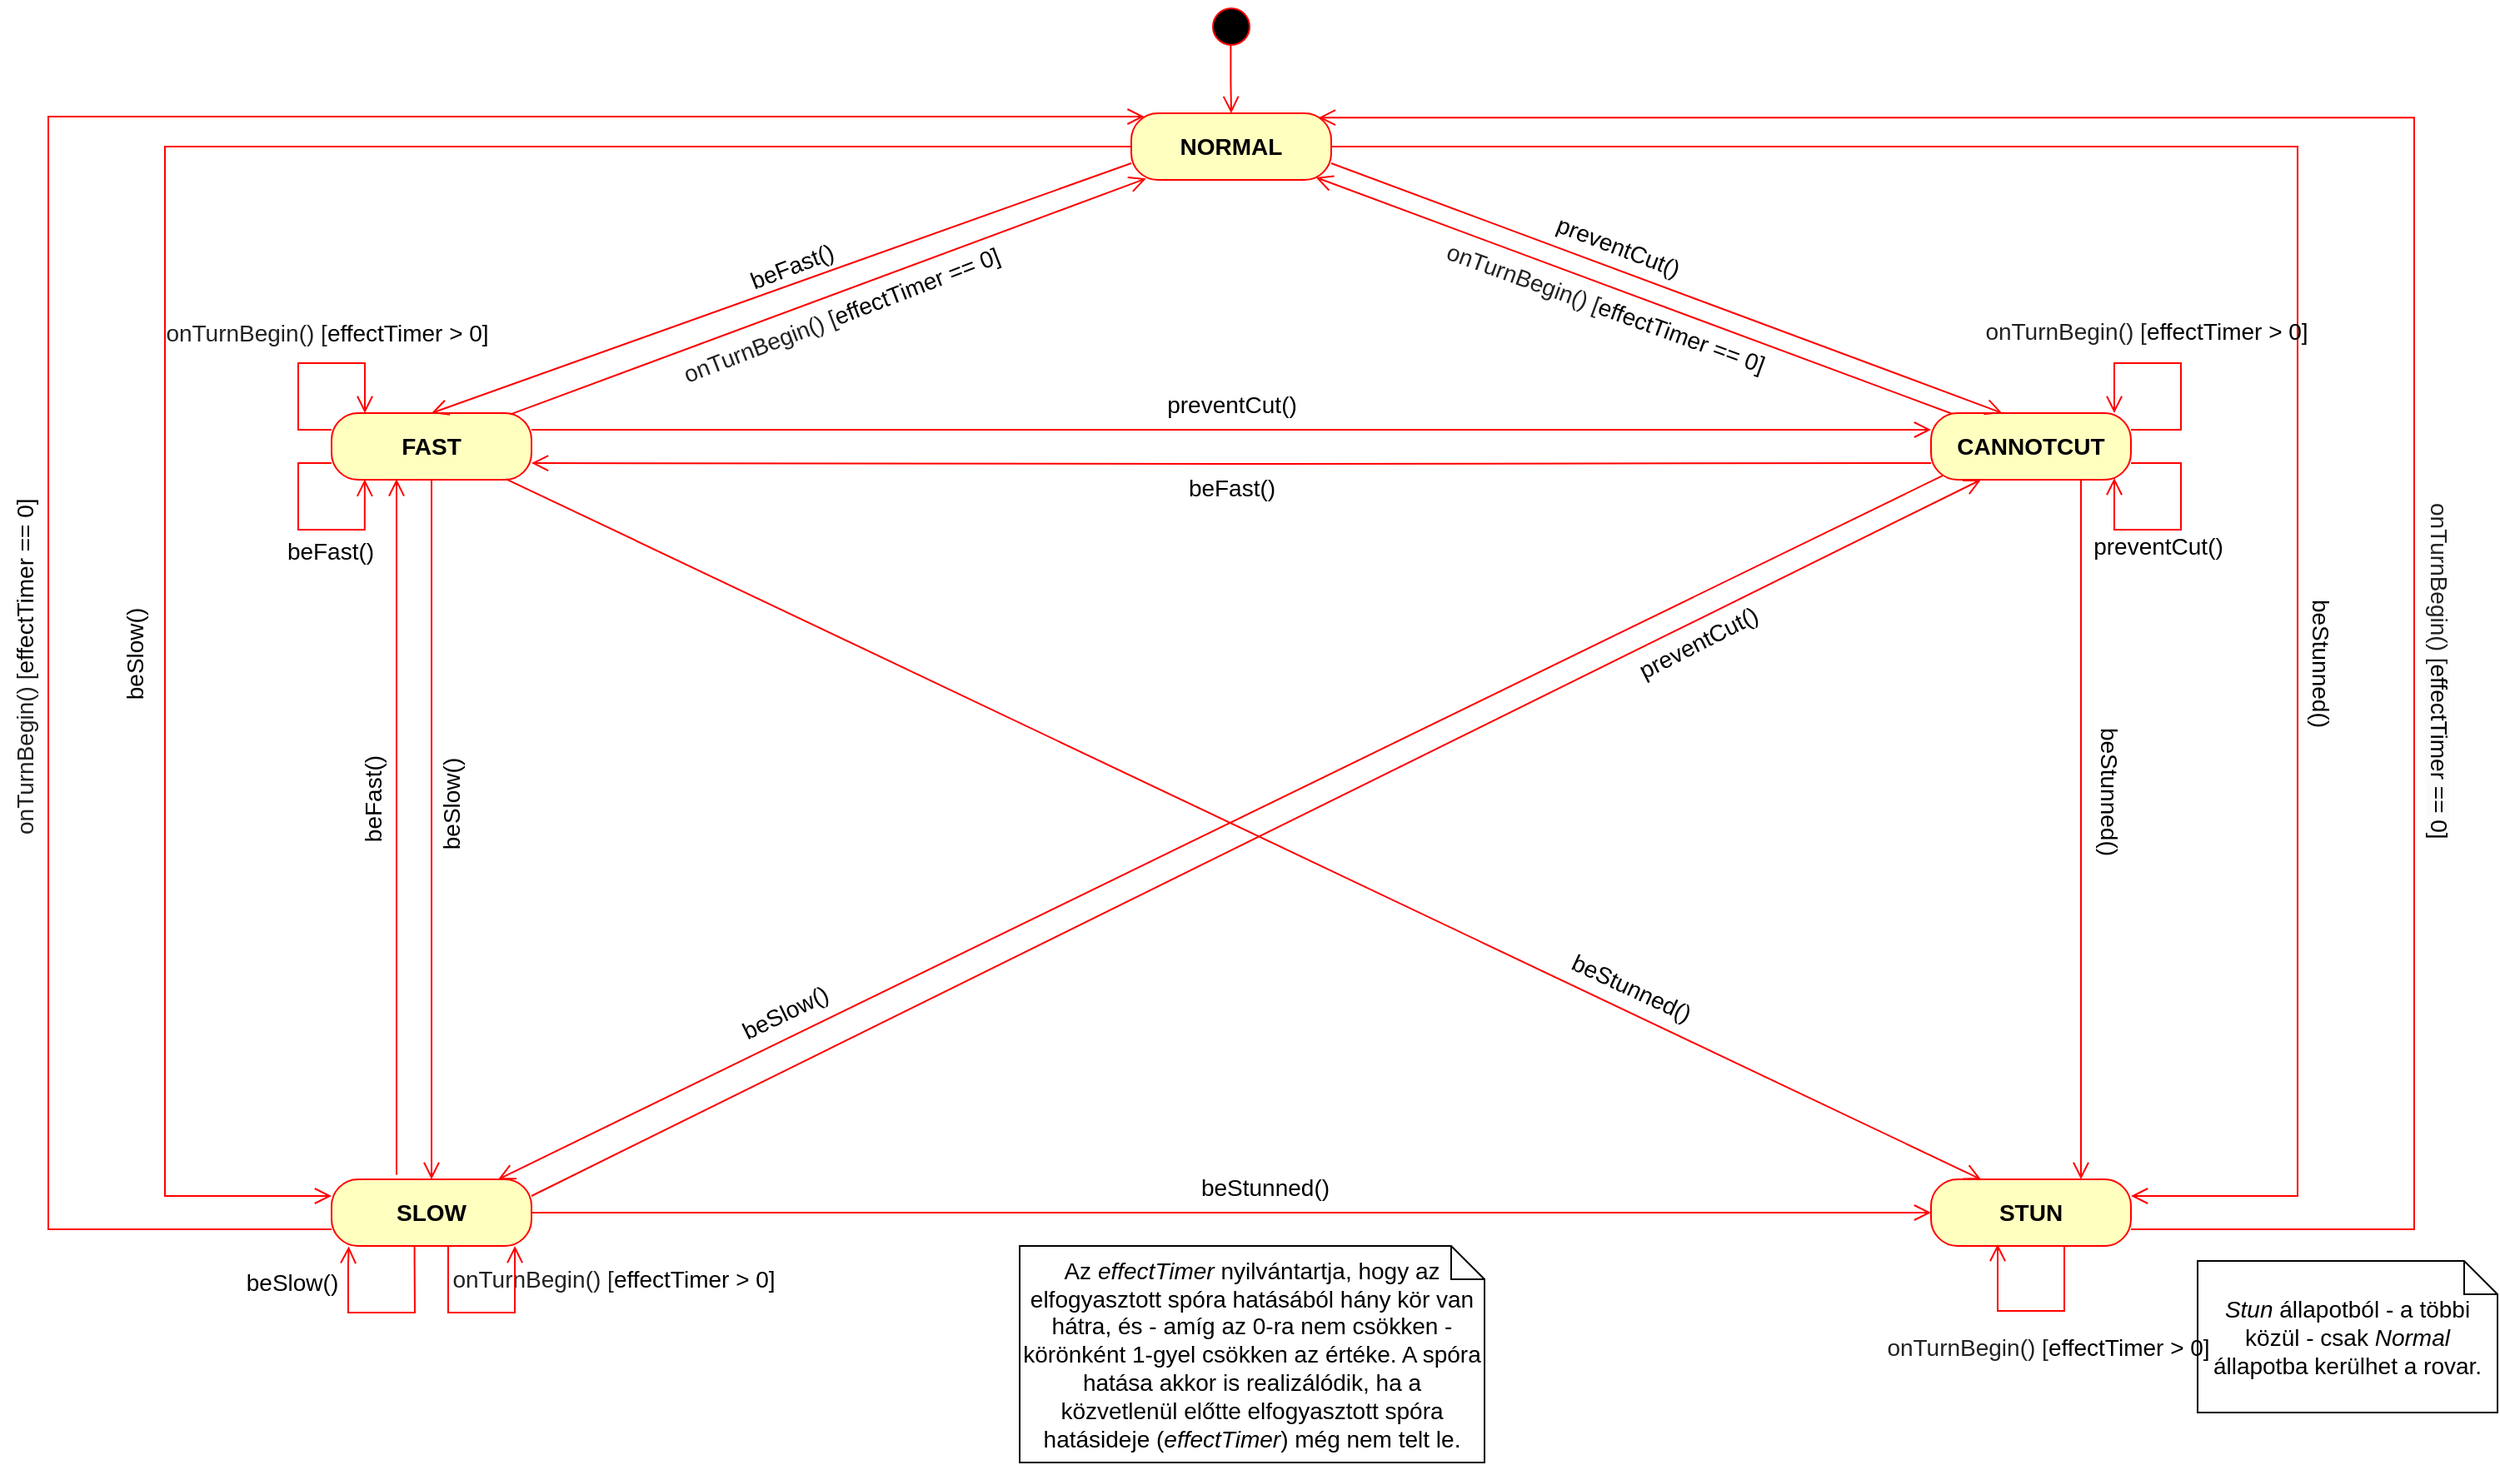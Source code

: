 <mxfile version="26.2.12">
  <diagram id="dk0o34KIP7jVC09A_Ut2" name="Insect">
    <mxGraphModel dx="2110" dy="527" grid="1" gridSize="10" guides="1" tooltips="1" connect="1" arrows="1" fold="1" page="1" pageScale="1" pageWidth="827" pageHeight="1169" math="0" shadow="0">
      <root>
        <mxCell id="0" />
        <mxCell id="1" parent="0" />
        <mxCell id="Mxf7T887SQ5L9yR92hCe-1" value="&lt;b&gt;&lt;font style=&quot;font-size: 14px;&quot;&gt;FAST&lt;/font&gt;&lt;/b&gt;" style="rounded=1;whiteSpace=wrap;html=1;arcSize=40;fontColor=#000000;fillColor=#ffffc0;strokeColor=#ff0000;" parent="1" vertex="1">
          <mxGeometry x="-80" y="560" width="120" height="40" as="geometry" />
        </mxCell>
        <mxCell id="Mxf7T887SQ5L9yR92hCe-2" value="&lt;b&gt;&lt;font style=&quot;font-size: 14px;&quot;&gt;NORMAL&lt;/font&gt;&lt;/b&gt;" style="rounded=1;whiteSpace=wrap;html=1;arcSize=40;fontColor=#000000;fillColor=#ffffc0;strokeColor=#ff0000;" parent="1" vertex="1">
          <mxGeometry x="400" y="380" width="120" height="40" as="geometry" />
        </mxCell>
        <mxCell id="Mxf7T887SQ5L9yR92hCe-3" value="&lt;b&gt;&lt;font style=&quot;font-size: 14px;&quot;&gt;CANNOTCUT&lt;/font&gt;&lt;/b&gt;" style="rounded=1;whiteSpace=wrap;html=1;arcSize=40;fontColor=#000000;fillColor=#ffffc0;strokeColor=#ff0000;" parent="1" vertex="1">
          <mxGeometry x="880" y="560" width="120" height="40" as="geometry" />
        </mxCell>
        <mxCell id="Mxf7T887SQ5L9yR92hCe-4" value="&lt;b&gt;&lt;font style=&quot;font-size: 14px;&quot;&gt;SLOW&lt;/font&gt;&lt;/b&gt;" style="rounded=1;whiteSpace=wrap;html=1;arcSize=40;fontColor=#000000;fillColor=#ffffc0;strokeColor=#ff0000;" parent="1" vertex="1">
          <mxGeometry x="-80" y="1020" width="120" height="40" as="geometry" />
        </mxCell>
        <mxCell id="Mxf7T887SQ5L9yR92hCe-5" value="&lt;b&gt;&lt;font style=&quot;font-size: 14px;&quot;&gt;STUN&lt;/font&gt;&lt;/b&gt;" style="rounded=1;whiteSpace=wrap;html=1;arcSize=40;fontColor=#000000;fillColor=#ffffc0;strokeColor=#ff0000;" parent="1" vertex="1">
          <mxGeometry x="880" y="1020" width="120" height="40" as="geometry" />
        </mxCell>
        <mxCell id="Mxf7T887SQ5L9yR92hCe-6" value="" style="ellipse;html=1;shape=startState;fillColor=#000000;strokeColor=#ff0000;" parent="1" vertex="1">
          <mxGeometry x="445" y="313" width="30" height="30" as="geometry" />
        </mxCell>
        <mxCell id="Mxf7T887SQ5L9yR92hCe-7" value="" style="edgeStyle=orthogonalEdgeStyle;html=1;verticalAlign=bottom;endArrow=open;endSize=8;strokeColor=#ff0000;rounded=0;entryX=0.5;entryY=0;entryDx=0;entryDy=0;exitX=0.49;exitY=0.87;exitDx=0;exitDy=0;exitPerimeter=0;" parent="1" source="Mxf7T887SQ5L9yR92hCe-6" target="Mxf7T887SQ5L9yR92hCe-2" edge="1">
          <mxGeometry relative="1" as="geometry">
            <mxPoint x="414" y="450" as="targetPoint" />
          </mxGeometry>
        </mxCell>
        <mxCell id="Mxf7T887SQ5L9yR92hCe-8" value="&lt;span style=&quot;font-size: 14px;&quot;&gt;beStunned()&lt;/span&gt;" style="text;html=1;align=center;verticalAlign=middle;resizable=0;points=[];autosize=1;strokeColor=none;fillColor=none;" parent="1" vertex="1">
          <mxGeometry x="430" y="1010" width="100" height="30" as="geometry" />
        </mxCell>
        <mxCell id="Mxf7T887SQ5L9yR92hCe-9" value="&lt;font style=&quot;font-size: 14px;&quot;&gt;&lt;span style=&quot;color: rgb(34, 34, 34); font-family: Arial, Helvetica, sans-serif; background-color: rgb(255, 255, 255);&quot;&gt;onTurnBegin() [&lt;/span&gt;&lt;span style=&quot;text-align: center; text-wrap-mode: nowrap;&quot;&gt;effectTimer == 0]&lt;/span&gt;&lt;/font&gt;" style="text;whiteSpace=wrap;html=1;rotation=-90;" parent="1" vertex="1">
          <mxGeometry x="-367.5" y="686.5" width="217" height="40" as="geometry" />
        </mxCell>
        <mxCell id="Mxf7T887SQ5L9yR92hCe-10" value="" style="edgeStyle=orthogonalEdgeStyle;html=1;verticalAlign=bottom;endArrow=open;endSize=8;strokeColor=#ff0000;rounded=0;exitX=0;exitY=0.75;exitDx=0;exitDy=0;entryX=0.065;entryY=0.05;entryDx=0;entryDy=0;entryPerimeter=0;" parent="1" source="Mxf7T887SQ5L9yR92hCe-4" target="Mxf7T887SQ5L9yR92hCe-2" edge="1">
          <mxGeometry relative="1" as="geometry">
            <mxPoint x="-80" y="760" as="targetPoint" />
            <mxPoint x="-80" y="700" as="sourcePoint" />
            <Array as="points">
              <mxPoint x="-250" y="1050" />
              <mxPoint x="-250" y="382" />
            </Array>
          </mxGeometry>
        </mxCell>
        <mxCell id="Mxf7T887SQ5L9yR92hCe-11" value="" style="edgeStyle=orthogonalEdgeStyle;html=1;verticalAlign=bottom;endArrow=open;endSize=8;strokeColor=#ff0000;rounded=0;exitX=0;exitY=0.5;exitDx=0;exitDy=0;entryX=0;entryY=0.25;entryDx=0;entryDy=0;" parent="1" source="Mxf7T887SQ5L9yR92hCe-2" target="Mxf7T887SQ5L9yR92hCe-4" edge="1">
          <mxGeometry relative="1" as="geometry">
            <mxPoint x="-90" y="1010" as="targetPoint" />
            <mxPoint x="-90" y="920" as="sourcePoint" />
            <Array as="points">
              <mxPoint x="-180" y="400" />
              <mxPoint x="-180" y="1030" />
            </Array>
          </mxGeometry>
        </mxCell>
        <mxCell id="Mxf7T887SQ5L9yR92hCe-12" value="" style="edgeStyle=orthogonalEdgeStyle;html=1;verticalAlign=bottom;endArrow=open;endSize=8;strokeColor=#ff0000;rounded=0;exitX=1;exitY=0.5;exitDx=0;exitDy=0;entryX=0;entryY=0.5;entryDx=0;entryDy=0;" parent="1" source="Mxf7T887SQ5L9yR92hCe-4" target="Mxf7T887SQ5L9yR92hCe-5" edge="1">
          <mxGeometry relative="1" as="geometry">
            <mxPoint x="260" y="1090" as="targetPoint" />
            <mxPoint x="260" y="1030" as="sourcePoint" />
          </mxGeometry>
        </mxCell>
        <mxCell id="Mxf7T887SQ5L9yR92hCe-14" value="" style="edgeStyle=orthogonalEdgeStyle;html=1;verticalAlign=bottom;endArrow=open;endSize=8;strokeColor=#ff0000;rounded=0;exitX=1;exitY=0.75;exitDx=0;exitDy=0;entryX=0.937;entryY=0.065;entryDx=0;entryDy=0;entryPerimeter=0;" parent="1" source="Mxf7T887SQ5L9yR92hCe-5" target="Mxf7T887SQ5L9yR92hCe-2" edge="1">
          <mxGeometry relative="1" as="geometry">
            <mxPoint x="509" y="383" as="targetPoint" />
            <mxPoint x="-110" y="1140" as="sourcePoint" />
            <Array as="points">
              <mxPoint x="1170" y="1050" />
              <mxPoint x="1170" y="383" />
            </Array>
          </mxGeometry>
        </mxCell>
        <mxCell id="Mxf7T887SQ5L9yR92hCe-15" value="" style="edgeStyle=orthogonalEdgeStyle;html=1;verticalAlign=bottom;endArrow=open;endSize=8;strokeColor=#ff0000;rounded=0;exitX=1;exitY=0.5;exitDx=0;exitDy=0;entryX=1;entryY=0.25;entryDx=0;entryDy=0;" parent="1" source="Mxf7T887SQ5L9yR92hCe-2" target="Mxf7T887SQ5L9yR92hCe-5" edge="1">
          <mxGeometry relative="1" as="geometry">
            <mxPoint x="1000" y="730" as="targetPoint" />
            <mxPoint x="1000" y="670" as="sourcePoint" />
            <Array as="points">
              <mxPoint x="1100" y="400" />
              <mxPoint x="1100" y="1030" />
            </Array>
          </mxGeometry>
        </mxCell>
        <mxCell id="Mxf7T887SQ5L9yR92hCe-18" value="" style="html=1;verticalAlign=bottom;endArrow=open;endSize=8;strokeColor=#ff0000;rounded=0;exitX=0.874;exitY=0.991;exitDx=0;exitDy=0;entryX=0.25;entryY=0;entryDx=0;entryDy=0;exitPerimeter=0;" parent="1" source="Mxf7T887SQ5L9yR92hCe-1" target="Mxf7T887SQ5L9yR92hCe-5" edge="1">
          <mxGeometry relative="1" as="geometry">
            <mxPoint x="230" y="800" as="targetPoint" />
            <mxPoint x="230" y="740" as="sourcePoint" />
          </mxGeometry>
        </mxCell>
        <mxCell id="Mxf7T887SQ5L9yR92hCe-19" value="" style="html=1;verticalAlign=bottom;endArrow=open;endSize=8;strokeColor=#ff0000;rounded=0;exitX=1;exitY=0.25;exitDx=0;exitDy=0;entryX=0.25;entryY=1;entryDx=0;entryDy=0;" parent="1" source="Mxf7T887SQ5L9yR92hCe-4" target="Mxf7T887SQ5L9yR92hCe-3" edge="1">
          <mxGeometry relative="1" as="geometry">
            <mxPoint x="430" y="750" as="targetPoint" />
            <mxPoint x="430" y="690" as="sourcePoint" />
          </mxGeometry>
        </mxCell>
        <mxCell id="Mxf7T887SQ5L9yR92hCe-20" value="" style="html=1;verticalAlign=bottom;endArrow=open;endSize=8;strokeColor=#ff0000;rounded=0;exitX=0.058;exitY=0.939;exitDx=0;exitDy=0;exitPerimeter=0;" parent="1" source="Mxf7T887SQ5L9yR92hCe-3" edge="1">
          <mxGeometry relative="1" as="geometry">
            <mxPoint x="20" y="1020" as="targetPoint" />
            <mxPoint x="440" y="720" as="sourcePoint" />
          </mxGeometry>
        </mxCell>
        <mxCell id="Mxf7T887SQ5L9yR92hCe-21" value="" style="edgeStyle=orthogonalEdgeStyle;html=1;verticalAlign=bottom;endArrow=open;endSize=8;strokeColor=#ff0000;rounded=0;exitX=0.5;exitY=1;exitDx=0;exitDy=0;entryX=0.5;entryY=0;entryDx=0;entryDy=0;" parent="1" source="Mxf7T887SQ5L9yR92hCe-1" target="Mxf7T887SQ5L9yR92hCe-4" edge="1">
          <mxGeometry relative="1" as="geometry">
            <mxPoint x="140" y="840" as="targetPoint" />
            <mxPoint x="140" y="780" as="sourcePoint" />
          </mxGeometry>
        </mxCell>
        <mxCell id="Mxf7T887SQ5L9yR92hCe-22" value="" style="edgeStyle=orthogonalEdgeStyle;html=1;verticalAlign=bottom;endArrow=open;endSize=8;strokeColor=#ff0000;rounded=0;entryX=0.325;entryY=0.991;entryDx=0;entryDy=0;exitX=0.325;exitY=-0.068;exitDx=0;exitDy=0;entryPerimeter=0;exitPerimeter=0;" parent="1" source="Mxf7T887SQ5L9yR92hCe-4" target="Mxf7T887SQ5L9yR92hCe-1" edge="1">
          <mxGeometry relative="1" as="geometry">
            <mxPoint x="-60" y="830" as="targetPoint" />
            <mxPoint x="-60" y="770" as="sourcePoint" />
          </mxGeometry>
        </mxCell>
        <mxCell id="Mxf7T887SQ5L9yR92hCe-23" value="" style="edgeStyle=orthogonalEdgeStyle;html=1;verticalAlign=bottom;endArrow=open;endSize=8;strokeColor=#ff0000;rounded=0;exitX=0.75;exitY=1;exitDx=0;exitDy=0;entryX=0.75;entryY=0;entryDx=0;entryDy=0;" parent="1" source="Mxf7T887SQ5L9yR92hCe-3" target="Mxf7T887SQ5L9yR92hCe-5" edge="1">
          <mxGeometry relative="1" as="geometry">
            <mxPoint x="790" y="830" as="targetPoint" />
            <mxPoint x="790" y="770" as="sourcePoint" />
          </mxGeometry>
        </mxCell>
        <mxCell id="Mxf7T887SQ5L9yR92hCe-24" value="" style="edgeStyle=orthogonalEdgeStyle;html=1;verticalAlign=bottom;endArrow=open;endSize=8;strokeColor=#ff0000;rounded=0;entryX=1;entryY=0.75;entryDx=0;entryDy=0;" parent="1" target="Mxf7T887SQ5L9yR92hCe-1" edge="1">
          <mxGeometry relative="1" as="geometry">
            <mxPoint x="414" y="730" as="targetPoint" />
            <mxPoint x="880" y="590" as="sourcePoint" />
          </mxGeometry>
        </mxCell>
        <mxCell id="Mxf7T887SQ5L9yR92hCe-25" value="" style="edgeStyle=orthogonalEdgeStyle;html=1;verticalAlign=bottom;endArrow=open;endSize=8;strokeColor=#ff0000;rounded=0;exitX=1;exitY=0.25;exitDx=0;exitDy=0;entryX=0;entryY=0.25;entryDx=0;entryDy=0;" parent="1" source="Mxf7T887SQ5L9yR92hCe-1" target="Mxf7T887SQ5L9yR92hCe-3" edge="1">
          <mxGeometry relative="1" as="geometry">
            <mxPoint x="424" y="740" as="targetPoint" />
            <mxPoint x="424.0" y="680" as="sourcePoint" />
          </mxGeometry>
        </mxCell>
        <mxCell id="Mxf7T887SQ5L9yR92hCe-26" value="" style="html=1;verticalAlign=bottom;endArrow=open;endSize=8;strokeColor=#ff0000;rounded=0;exitX=0;exitY=0.75;exitDx=0;exitDy=0;entryX=0.5;entryY=0;entryDx=0;entryDy=0;" parent="1" source="Mxf7T887SQ5L9yR92hCe-2" target="Mxf7T887SQ5L9yR92hCe-1" edge="1">
          <mxGeometry relative="1" as="geometry">
            <mxPoint x="434" y="750" as="targetPoint" />
            <mxPoint x="434.0" y="690" as="sourcePoint" />
          </mxGeometry>
        </mxCell>
        <mxCell id="Mxf7T887SQ5L9yR92hCe-27" value="" style="html=1;verticalAlign=bottom;endArrow=open;endSize=8;strokeColor=#ff0000;rounded=0;entryX=0.074;entryY=0.979;entryDx=0;entryDy=0;exitX=0.893;exitY=0.021;exitDx=0;exitDy=0;entryPerimeter=0;exitPerimeter=0;" parent="1" source="Mxf7T887SQ5L9yR92hCe-1" target="Mxf7T887SQ5L9yR92hCe-2" edge="1">
          <mxGeometry relative="1" as="geometry">
            <mxPoint x="444" y="760" as="targetPoint" />
            <mxPoint x="444.0" y="700" as="sourcePoint" />
          </mxGeometry>
        </mxCell>
        <mxCell id="Mxf7T887SQ5L9yR92hCe-28" value="" style="html=1;verticalAlign=bottom;endArrow=open;endSize=8;strokeColor=#ff0000;rounded=0;exitX=0.102;exitY=0.006;exitDx=0;exitDy=0;exitPerimeter=0;entryX=0.923;entryY=0.962;entryDx=0;entryDy=0;entryPerimeter=0;" parent="1" source="Mxf7T887SQ5L9yR92hCe-3" target="Mxf7T887SQ5L9yR92hCe-2" edge="1">
          <mxGeometry relative="1" as="geometry">
            <mxPoint x="520" y="420" as="targetPoint" />
            <mxPoint x="454.0" y="710" as="sourcePoint" />
          </mxGeometry>
        </mxCell>
        <mxCell id="Mxf7T887SQ5L9yR92hCe-29" value="" style="html=1;verticalAlign=bottom;endArrow=open;endSize=8;strokeColor=#ff0000;rounded=0;exitX=1;exitY=0.75;exitDx=0;exitDy=0;entryX=0.356;entryY=-0.001;entryDx=0;entryDy=0;entryPerimeter=0;" parent="1" source="Mxf7T887SQ5L9yR92hCe-2" target="Mxf7T887SQ5L9yR92hCe-3" edge="1">
          <mxGeometry relative="1" as="geometry">
            <mxPoint x="464" y="780" as="targetPoint" />
            <mxPoint x="464.0" y="720" as="sourcePoint" />
          </mxGeometry>
        </mxCell>
        <mxCell id="Mxf7T887SQ5L9yR92hCe-30" value="&lt;font style=&quot;font-size: 14px;&quot;&gt;beStunned()&lt;/font&gt;" style="text;html=1;align=center;verticalAlign=middle;resizable=0;points=[];autosize=1;strokeColor=none;fillColor=none;rotation=25;" parent="1" vertex="1">
          <mxGeometry x="650" y="890" width="100" height="30" as="geometry" />
        </mxCell>
        <mxCell id="Mxf7T887SQ5L9yR92hCe-31" value="&lt;span style=&quot;font-size: 14px;&quot;&gt;beStunned()&lt;/span&gt;" style="text;html=1;align=center;verticalAlign=middle;resizable=0;points=[];autosize=1;strokeColor=none;fillColor=none;rotation=90;" parent="1" vertex="1">
          <mxGeometry x="937" y="772" width="100" height="30" as="geometry" />
        </mxCell>
        <mxCell id="Mxf7T887SQ5L9yR92hCe-32" value="&lt;span style=&quot;font-size: 14px;&quot;&gt;beStunned()&lt;/span&gt;" style="text;html=1;align=center;verticalAlign=middle;resizable=0;points=[];autosize=1;strokeColor=none;fillColor=none;rotation=90;" parent="1" vertex="1">
          <mxGeometry x="1064" y="695" width="100" height="30" as="geometry" />
        </mxCell>
        <mxCell id="Mxf7T887SQ5L9yR92hCe-33" value="&lt;font style=&quot;font-size: 14px;&quot;&gt;&lt;span style=&quot;text-wrap-mode: wrap; color: rgb(34, 34, 34); font-family: Arial, Helvetica, sans-serif; text-align: start; background-color: rgb(255, 255, 255);&quot;&gt;onTurnBegin() [&lt;/span&gt;effectTimer &amp;gt; 0]&lt;/font&gt;" style="text;html=1;align=center;verticalAlign=middle;resizable=0;points=[];autosize=1;strokeColor=none;fillColor=none;rotation=0;" parent="1" vertex="1">
          <mxGeometry x="-21" y="1065" width="220" height="30" as="geometry" />
        </mxCell>
        <mxCell id="Mxf7T887SQ5L9yR92hCe-34" value="&lt;span style=&quot;font-size: 14px;&quot;&gt;beSlow()&lt;/span&gt;" style="text;html=1;align=center;verticalAlign=middle;resizable=0;points=[];autosize=1;strokeColor=none;fillColor=none;rotation=-90;" parent="1" vertex="1">
          <mxGeometry x="-238" y="690" width="80" height="30" as="geometry" />
        </mxCell>
        <mxCell id="Mxf7T887SQ5L9yR92hCe-35" value="&lt;span style=&quot;font-size: 14px;&quot;&gt;beSlow()&lt;/span&gt;" style="text;html=1;align=center;verticalAlign=middle;resizable=0;points=[];autosize=1;strokeColor=none;fillColor=none;rotation=-90;" parent="1" vertex="1">
          <mxGeometry x="-48" y="780" width="80" height="30" as="geometry" />
        </mxCell>
        <mxCell id="Mxf7T887SQ5L9yR92hCe-36" value="&lt;span style=&quot;font-size: 14px;&quot;&gt;beFast()&lt;/span&gt;" style="text;html=1;align=center;verticalAlign=middle;resizable=0;points=[];autosize=1;strokeColor=none;fillColor=none;rotation=-90;" parent="1" vertex="1">
          <mxGeometry x="-95" y="777" width="80" height="30" as="geometry" />
        </mxCell>
        <mxCell id="Mxf7T887SQ5L9yR92hCe-37" value="&lt;span style=&quot;font-size: 14px;&quot;&gt;beSlow()&lt;/span&gt;" style="text;html=1;align=center;verticalAlign=middle;resizable=0;points=[];autosize=1;strokeColor=none;fillColor=none;rotation=334;" parent="1" vertex="1">
          <mxGeometry x="152" y="905" width="80" height="30" as="geometry" />
        </mxCell>
        <mxCell id="Mxf7T887SQ5L9yR92hCe-38" value="&lt;font style=&quot;font-size: 14px;&quot;&gt;preventCut(&lt;span style=&quot;color: light-dark(rgb(0, 0, 0), rgb(255, 255, 255)); background-color: transparent;&quot;&gt;)&lt;/span&gt;&lt;/font&gt;" style="text;html=1;align=center;verticalAlign=middle;resizable=0;points=[];autosize=1;strokeColor=none;fillColor=none;rotation=333;" parent="1" vertex="1">
          <mxGeometry x="690" y="683" width="100" height="30" as="geometry" />
        </mxCell>
        <mxCell id="Mxf7T887SQ5L9yR92hCe-39" value="&lt;span style=&quot;color: rgb(0, 0, 0); font-family: Helvetica; font-style: normal; font-variant-ligatures: normal; font-variant-caps: normal; font-weight: 400; letter-spacing: normal; orphans: 2; text-align: center; text-indent: 0px; text-transform: none; widows: 2; word-spacing: 0px; -webkit-text-stroke-width: 0px; white-space: nowrap; background-color: rgb(251, 251, 251); text-decoration-thickness: initial; text-decoration-style: initial; text-decoration-color: initial; float: none; display: inline !important;&quot;&gt;&lt;font style=&quot;font-size: 14px;&quot;&gt;&lt;span style=&quot;color: rgb(34, 34, 34); font-family: Arial, Helvetica, sans-serif; text-align: start; text-wrap-mode: wrap; background-color: rgb(255, 255, 255);&quot;&gt;onTurnBegin() [&lt;/span&gt;effectTimer == 0]&lt;/font&gt;&lt;/span&gt;" style="text;whiteSpace=wrap;html=1;rotation=90;" parent="1" vertex="1">
          <mxGeometry x="1077.66" y="694.35" width="204.68" height="40" as="geometry" />
        </mxCell>
        <mxCell id="Mxf7T887SQ5L9yR92hCe-40" value="&lt;font style=&quot;font-size: 14px;&quot;&gt;&lt;span style=&quot;color: rgb(34, 34, 34); font-family: Arial, Helvetica, sans-serif; background-color: rgb(255, 255, 255);&quot;&gt;onTurnBegin() [&lt;/span&gt;&lt;span style=&quot;text-align: center; text-wrap-mode: nowrap;&quot;&gt;effectTimer == 0]&lt;/span&gt;&lt;/font&gt;" style="text;whiteSpace=wrap;html=1;rotation=339;" parent="1" vertex="1">
          <mxGeometry x="124.46" y="485.3" width="207.14" height="40" as="geometry" />
        </mxCell>
        <mxCell id="Mxf7T887SQ5L9yR92hCe-41" value="&lt;font style=&quot;font-size: 14px;&quot;&gt;&lt;span style=&quot;color: rgb(34, 34, 34); font-family: Arial, Helvetica, sans-serif; background-color: rgb(255, 255, 255);&quot;&gt;onTurnBegin() [&lt;/span&gt;&lt;span style=&quot;text-align: center; text-wrap-mode: nowrap;&quot;&gt;effectTimer == 0]&lt;/span&gt;&lt;/font&gt;" style="text;whiteSpace=wrap;html=1;rotation=20;" parent="1" vertex="1">
          <mxGeometry x="580.35" y="481.8" width="208.91" height="40" as="geometry" />
        </mxCell>
        <mxCell id="Mxf7T887SQ5L9yR92hCe-42" value="&lt;font style=&quot;font-size: 14px;&quot;&gt;preventCut(&lt;span style=&quot;color: light-dark(rgb(0, 0, 0), rgb(255, 255, 255)); background-color: transparent;&quot;&gt;)&lt;/span&gt;&lt;/font&gt;" style="text;html=1;align=center;verticalAlign=middle;resizable=0;points=[];autosize=1;strokeColor=none;fillColor=none;rotation=0;" parent="1" vertex="1">
          <mxGeometry x="410" y="540" width="100" height="30" as="geometry" />
        </mxCell>
        <mxCell id="Mxf7T887SQ5L9yR92hCe-43" value="&lt;font style=&quot;font-size: 14px;&quot;&gt;beFast()&lt;/font&gt;" style="text;html=1;align=center;verticalAlign=middle;resizable=0;points=[];autosize=1;strokeColor=none;fillColor=none;rotation=0;" parent="1" vertex="1">
          <mxGeometry x="420" y="590" width="80" height="30" as="geometry" />
        </mxCell>
        <mxCell id="Mxf7T887SQ5L9yR92hCe-44" value="&lt;font style=&quot;font-size: 14px;&quot;&gt;beFast()&lt;/font&gt;" style="text;html=1;align=center;verticalAlign=middle;resizable=0;points=[];autosize=1;strokeColor=none;fillColor=none;rotation=339;" parent="1" vertex="1">
          <mxGeometry x="156" y="457" width="80" height="30" as="geometry" />
        </mxCell>
        <mxCell id="Mxf7T887SQ5L9yR92hCe-45" value="&lt;font style=&quot;font-size: 14px;&quot;&gt;preventCut(&lt;span style=&quot;background-color: transparent; color: light-dark(rgb(0, 0, 0), rgb(255, 255, 255));&quot;&gt;)&lt;/span&gt;&lt;/font&gt;" style="text;html=1;align=center;verticalAlign=middle;resizable=0;points=[];autosize=1;strokeColor=none;fillColor=none;rotation=21;" parent="1" vertex="1">
          <mxGeometry x="642" y="445" width="100" height="30" as="geometry" />
        </mxCell>
        <mxCell id="Mxf7T887SQ5L9yR92hCe-46" value="&lt;font style=&quot;font-size: 14px;&quot;&gt;Az &lt;i style=&quot;&quot;&gt;effectTimer &lt;/i&gt;nyilvántartja, hogy az elfogyasztott spóra hatásából hány kör van hátra, és - amíg az 0-ra nem csökken - körönként 1-gyel csökken az értéke. &lt;span&gt;A spóra hatása akkor is realizálódik, ha a közvetlenül előtte elfogyasztott spóra hatásideje (&lt;i style=&quot;&quot;&gt;effectTimer&lt;/i&gt;) még nem telt le&lt;span style=&quot;text-wrap-mode: nowrap;&quot;&gt;.&lt;/span&gt;&lt;/span&gt;&lt;/font&gt;" style="shape=note;size=20;whiteSpace=wrap;html=1;" parent="1" vertex="1">
          <mxGeometry x="333" y="1060" width="279" height="130" as="geometry" />
        </mxCell>
        <mxCell id="Mxf7T887SQ5L9yR92hCe-47" value="&lt;font style=&quot;font-size: 14px;&quot;&gt;&lt;span style=&quot;text-wrap-mode: wrap; color: rgb(34, 34, 34); font-family: Arial, Helvetica, sans-serif; text-align: start; background-color: rgb(255, 255, 255);&quot;&gt;onTurnBegin() [&lt;/span&gt;effectTimer &amp;gt; 0]&lt;/font&gt;" style="text;html=1;align=center;verticalAlign=middle;resizable=0;points=[];autosize=1;strokeColor=none;fillColor=none;rotation=0;" parent="1" vertex="1">
          <mxGeometry x="-193" y="497" width="220" height="30" as="geometry" />
        </mxCell>
        <mxCell id="Mxf7T887SQ5L9yR92hCe-48" value="&lt;div&gt;&lt;font style=&quot;font-size: 14px;&quot;&gt;&lt;i style=&quot;background-color: transparent; color: light-dark(rgb(0, 0, 0), rgb(255, 255, 255));&quot;&gt;Stun &lt;/i&gt;&lt;span style=&quot;background-color: transparent; color: light-dark(rgb(0, 0, 0), rgb(255, 255, 255));&quot;&gt;állapotból - a többi közül - csak &lt;/span&gt;&lt;i style=&quot;background-color: transparent; color: light-dark(rgb(0, 0, 0), rgb(255, 255, 255));&quot;&gt;Normal &lt;/i&gt;&lt;span style=&quot;background-color: transparent; color: light-dark(rgb(0, 0, 0), rgb(255, 255, 255));&quot;&gt;állapotba kerülhet a rovar.&lt;/span&gt;&lt;/font&gt;&lt;/div&gt;" style="shape=note;size=20;whiteSpace=wrap;html=1;" parent="1" vertex="1">
          <mxGeometry x="1040" y="1069" width="180" height="91" as="geometry" />
        </mxCell>
        <mxCell id="Mxf7T887SQ5L9yR92hCe-49" value="&lt;font style=&quot;font-size: 14px;&quot;&gt;&lt;span style=&quot;text-wrap-mode: wrap; color: rgb(34, 34, 34); font-family: Arial, Helvetica, sans-serif; text-align: start; background-color: rgb(255, 255, 255);&quot;&gt;onTurnBegin() [&lt;/span&gt;effectTimer &amp;gt; 0]&lt;/font&gt;" style="text;html=1;align=center;verticalAlign=middle;resizable=0;points=[];autosize=1;strokeColor=none;fillColor=none;rotation=0;" parent="1" vertex="1">
          <mxGeometry x="899" y="496" width="220" height="30" as="geometry" />
        </mxCell>
        <mxCell id="9fmt35NyI2rVj23PxJDM-4" value="&lt;font style=&quot;font-size: 14px;&quot;&gt;&lt;span style=&quot;text-wrap-mode: wrap; color: rgb(34, 34, 34); font-family: Arial, Helvetica, sans-serif; text-align: start; background-color: rgb(255, 255, 255);&quot;&gt;onTurnBegin() [&lt;/span&gt;effectTimer &amp;gt; 0]&lt;/font&gt;" style="text;html=1;align=center;verticalAlign=middle;resizable=0;points=[];autosize=1;strokeColor=none;fillColor=none;rotation=0;" parent="1" vertex="1">
          <mxGeometry x="840" y="1106" width="220" height="30" as="geometry" />
        </mxCell>
        <mxCell id="jC76tgvGm7Y_clyrHmhN-1" value="" style="edgeStyle=orthogonalEdgeStyle;html=1;verticalAlign=bottom;endArrow=open;endSize=8;strokeColor=#ff0000;rounded=0;" parent="1" edge="1">
          <mxGeometry relative="1" as="geometry">
            <mxPoint x="-60" y="560" as="targetPoint" />
            <mxPoint x="-80" y="570" as="sourcePoint" />
            <Array as="points">
              <mxPoint x="-100" y="570" />
              <mxPoint x="-100" y="530" />
              <mxPoint x="-60" y="530" />
            </Array>
          </mxGeometry>
        </mxCell>
        <mxCell id="jC76tgvGm7Y_clyrHmhN-3" value="" style="edgeStyle=orthogonalEdgeStyle;html=1;verticalAlign=bottom;endArrow=open;endSize=8;strokeColor=#ff0000;rounded=0;entryX=0.166;entryY=0.995;entryDx=0;entryDy=0;entryPerimeter=0;exitX=0;exitY=0.75;exitDx=0;exitDy=0;" parent="1" source="Mxf7T887SQ5L9yR92hCe-1" target="Mxf7T887SQ5L9yR92hCe-1" edge="1">
          <mxGeometry relative="1" as="geometry">
            <mxPoint x="-90" y="674.35" as="targetPoint" />
            <mxPoint x="-130" y="624.35" as="sourcePoint" />
            <Array as="points">
              <mxPoint x="-100" y="590" />
              <mxPoint x="-100" y="630" />
              <mxPoint x="-60" y="630" />
            </Array>
          </mxGeometry>
        </mxCell>
        <mxCell id="jC76tgvGm7Y_clyrHmhN-5" value="&lt;span style=&quot;font-size: 14px;&quot;&gt;beFast()&lt;/span&gt;" style="text;html=1;align=center;verticalAlign=middle;resizable=0;points=[];autosize=1;strokeColor=none;fillColor=none;rotation=0;" parent="1" vertex="1">
          <mxGeometry x="-121" y="628" width="80" height="30" as="geometry" />
        </mxCell>
        <mxCell id="jC76tgvGm7Y_clyrHmhN-6" value="" style="edgeStyle=orthogonalEdgeStyle;html=1;verticalAlign=bottom;endArrow=open;endSize=8;strokeColor=#ff0000;rounded=0;exitX=0.415;exitY=1.013;exitDx=0;exitDy=0;entryX=0.086;entryY=1.007;entryDx=0;entryDy=0;entryPerimeter=0;exitPerimeter=0;" parent="1" source="Mxf7T887SQ5L9yR92hCe-4" target="Mxf7T887SQ5L9yR92hCe-4" edge="1">
          <mxGeometry relative="1" as="geometry">
            <mxPoint x="-71.96" y="1070.48" as="targetPoint" />
            <mxPoint x="-20" y="1069" as="sourcePoint" />
            <Array as="points">
              <mxPoint x="-30" y="1069" />
              <mxPoint x="-30" y="1069" />
              <mxPoint x="-30" y="1100" />
              <mxPoint x="-70" y="1100" />
              <mxPoint x="-70" y="1071" />
              <mxPoint x="-70" y="1071" />
            </Array>
          </mxGeometry>
        </mxCell>
        <mxCell id="jC76tgvGm7Y_clyrHmhN-8" value="" style="edgeStyle=orthogonalEdgeStyle;html=1;verticalAlign=bottom;endArrow=open;endSize=8;strokeColor=#ff0000;rounded=0;entryX=0.917;entryY=1;entryDx=0;entryDy=0;entryPerimeter=0;" parent="1" target="Mxf7T887SQ5L9yR92hCe-4" edge="1">
          <mxGeometry relative="1" as="geometry">
            <mxPoint x="60" y="1080" as="targetPoint" />
            <mxPoint x="-10" y="1060" as="sourcePoint" />
            <Array as="points">
              <mxPoint x="-10" y="1060" />
              <mxPoint x="-10" y="1100" />
              <mxPoint x="30" y="1100" />
            </Array>
          </mxGeometry>
        </mxCell>
        <mxCell id="MZUmfTTOYimpAVr4va2R-1" value="&lt;span style=&quot;font-size: 14px;&quot;&gt;beSlow()&lt;/span&gt;" style="text;html=1;align=center;verticalAlign=middle;resizable=0;points=[];autosize=1;strokeColor=none;fillColor=none;rotation=0;" parent="1" vertex="1">
          <mxGeometry x="-144.5" y="1067" width="80" height="30" as="geometry" />
        </mxCell>
        <mxCell id="MZUmfTTOYimpAVr4va2R-3" value="" style="edgeStyle=orthogonalEdgeStyle;html=1;verticalAlign=bottom;endArrow=open;endSize=8;strokeColor=#ff0000;rounded=0;exitX=0.415;exitY=1.013;exitDx=0;exitDy=0;entryX=0.086;entryY=1.007;entryDx=0;entryDy=0;entryPerimeter=0;exitPerimeter=0;" parent="1" edge="1">
          <mxGeometry relative="1" as="geometry">
            <mxPoint x="920" y="1059" as="targetPoint" />
            <mxPoint x="960" y="1060" as="sourcePoint" />
            <Array as="points">
              <mxPoint x="960" y="1068" />
              <mxPoint x="960" y="1068" />
              <mxPoint x="960" y="1099" />
              <mxPoint x="920" y="1099" />
              <mxPoint x="920" y="1070" />
              <mxPoint x="920" y="1070" />
            </Array>
          </mxGeometry>
        </mxCell>
        <mxCell id="MZUmfTTOYimpAVr4va2R-5" value="" style="edgeStyle=orthogonalEdgeStyle;html=1;verticalAlign=bottom;endArrow=open;endSize=8;strokeColor=#ff0000;rounded=0;exitX=1;exitY=0.25;exitDx=0;exitDy=0;" parent="1" source="Mxf7T887SQ5L9yR92hCe-3" edge="1">
          <mxGeometry relative="1" as="geometry">
            <mxPoint x="990" y="560" as="targetPoint" />
            <mxPoint x="1020" y="570" as="sourcePoint" />
            <Array as="points">
              <mxPoint x="1030" y="570" />
              <mxPoint x="1030" y="530" />
              <mxPoint x="990" y="530" />
              <mxPoint x="990" y="560" />
            </Array>
          </mxGeometry>
        </mxCell>
        <mxCell id="MZUmfTTOYimpAVr4va2R-6" value="" style="edgeStyle=orthogonalEdgeStyle;html=1;verticalAlign=bottom;endArrow=open;endSize=8;strokeColor=#ff0000;rounded=0;" parent="1" edge="1">
          <mxGeometry relative="1" as="geometry">
            <mxPoint x="990" y="599" as="targetPoint" />
            <mxPoint x="1000" y="590" as="sourcePoint" />
            <Array as="points">
              <mxPoint x="1030" y="590" />
              <mxPoint x="1030" y="630" />
              <mxPoint x="990" y="630" />
              <mxPoint x="990" y="602" />
            </Array>
          </mxGeometry>
        </mxCell>
        <mxCell id="MZUmfTTOYimpAVr4va2R-7" value="&lt;span style=&quot;font-size: 14px;&quot;&gt;preventCut()&lt;/span&gt;" style="text;html=1;align=center;verticalAlign=middle;resizable=0;points=[];autosize=1;strokeColor=none;fillColor=none;rotation=0;" parent="1" vertex="1">
          <mxGeometry x="966" y="625" width="100" height="30" as="geometry" />
        </mxCell>
      </root>
    </mxGraphModel>
  </diagram>
</mxfile>
